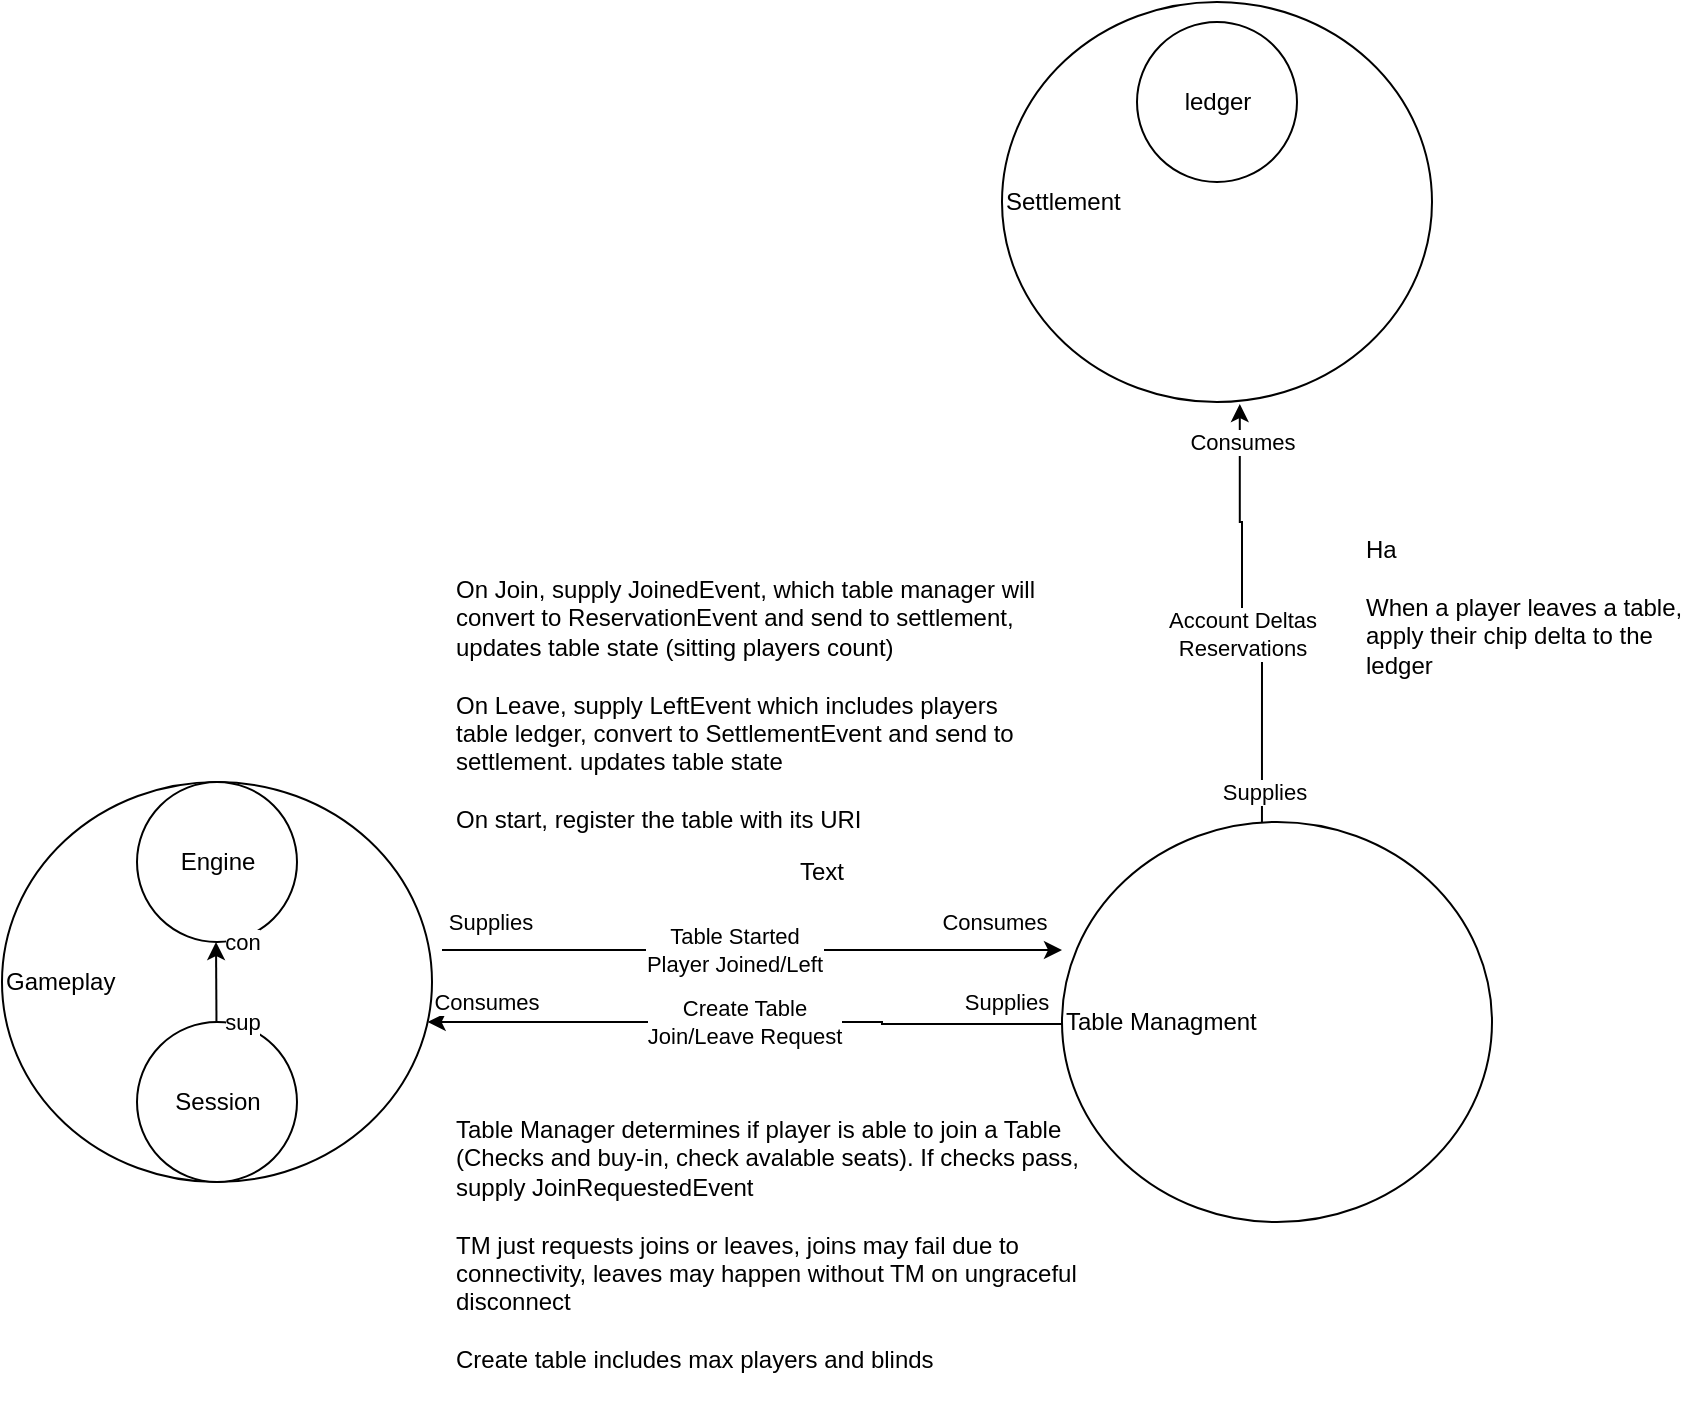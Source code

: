 <mxfile version="28.0.4">
  <diagram name="Page-1" id="XAfBVmz3x1FEeWxHeyyU">
    <mxGraphModel dx="1826" dy="1151" grid="1" gridSize="10" guides="1" tooltips="1" connect="1" arrows="1" fold="1" page="0" pageScale="1" pageWidth="850" pageHeight="1100" math="0" shadow="0">
      <root>
        <mxCell id="0" />
        <mxCell id="1" parent="0" />
        <mxCell id="BSz51D68srN_pXWGbieb-5" value="Table Managment" style="ellipse;whiteSpace=wrap;html=1;verticalAlign=middle;align=left;" parent="1" vertex="1">
          <mxGeometry x="490" y="230" width="215" height="200" as="geometry" />
        </mxCell>
        <mxCell id="BSz51D68srN_pXWGbieb-6" value="Settlement" style="ellipse;whiteSpace=wrap;html=1;verticalAlign=middle;align=left;" parent="1" vertex="1">
          <mxGeometry x="460" y="-180" width="215" height="200" as="geometry" />
        </mxCell>
        <mxCell id="BSz51D68srN_pXWGbieb-12" style="edgeStyle=orthogonalEdgeStyle;rounded=0;orthogonalLoop=1;jettySize=auto;html=1;exitX=0.465;exitY=0;exitDx=0;exitDy=0;exitPerimeter=0;entryX=0.553;entryY=1.005;entryDx=0;entryDy=0;entryPerimeter=0;" parent="1" source="BSz51D68srN_pXWGbieb-5" edge="1" target="BSz51D68srN_pXWGbieb-6">
          <mxGeometry relative="1" as="geometry">
            <mxPoint x="520" y="80" as="targetPoint" />
            <Array as="points">
              <mxPoint x="590" y="140" />
              <mxPoint x="580" y="140" />
              <mxPoint x="580" y="80" />
              <mxPoint x="579" y="80" />
            </Array>
          </mxGeometry>
        </mxCell>
        <mxCell id="BSz51D68srN_pXWGbieb-13" value="Supplies" style="edgeLabel;html=1;align=center;verticalAlign=middle;resizable=0;points=[];" parent="BSz51D68srN_pXWGbieb-12" vertex="1" connectable="0">
          <mxGeometry x="-0.857" y="-1" relative="1" as="geometry">
            <mxPoint as="offset" />
          </mxGeometry>
        </mxCell>
        <mxCell id="BSz51D68srN_pXWGbieb-14" value="Consumes" style="edgeLabel;html=1;align=center;verticalAlign=middle;resizable=0;points=[];" parent="BSz51D68srN_pXWGbieb-12" vertex="1" connectable="0">
          <mxGeometry x="0.811" y="-1" relative="1" as="geometry">
            <mxPoint y="-2" as="offset" />
          </mxGeometry>
        </mxCell>
        <mxCell id="BSz51D68srN_pXWGbieb-15" value="Account Deltas&lt;br&gt;Reservations" style="edgeLabel;html=1;align=center;verticalAlign=middle;resizable=0;points=[];" parent="BSz51D68srN_pXWGbieb-12" vertex="1" connectable="0">
          <mxGeometry x="-0.056" relative="1" as="geometry">
            <mxPoint as="offset" />
          </mxGeometry>
        </mxCell>
        <mxCell id="BSz51D68srN_pXWGbieb-20" style="edgeStyle=orthogonalEdgeStyle;rounded=0;orthogonalLoop=1;jettySize=auto;html=1;" parent="1" edge="1" target="BSz51D68srN_pXWGbieb-7">
          <mxGeometry relative="1" as="geometry">
            <mxPoint x="178" y="370" as="targetPoint" />
            <mxPoint x="490" y="329.48" as="sourcePoint" />
            <Array as="points">
              <mxPoint x="490" y="331" />
              <mxPoint x="400" y="331" />
              <mxPoint x="400" y="330" />
            </Array>
          </mxGeometry>
        </mxCell>
        <mxCell id="BSz51D68srN_pXWGbieb-22" value="Create Table&lt;br&gt;Join/Leave Request" style="edgeLabel;html=1;align=center;verticalAlign=middle;resizable=0;points=[];" parent="BSz51D68srN_pXWGbieb-20" vertex="1" connectable="0">
          <mxGeometry x="-0.057" y="3" relative="1" as="geometry">
            <mxPoint x="-11" y="-3" as="offset" />
          </mxGeometry>
        </mxCell>
        <mxCell id="I6zMd1pXKkDjreIHzY4Y-1" value="Supplies" style="edgeLabel;html=1;align=center;verticalAlign=middle;resizable=0;points=[];" vertex="1" connectable="0" parent="BSz51D68srN_pXWGbieb-20">
          <mxGeometry x="-0.81" y="2" relative="1" as="geometry">
            <mxPoint x="1" y="-13" as="offset" />
          </mxGeometry>
        </mxCell>
        <mxCell id="I6zMd1pXKkDjreIHzY4Y-2" value="Consumes" style="edgeLabel;html=1;align=center;verticalAlign=middle;resizable=0;points=[];" vertex="1" connectable="0" parent="BSz51D68srN_pXWGbieb-20">
          <mxGeometry x="0.802" y="-2" relative="1" as="geometry">
            <mxPoint x="-3" y="-8" as="offset" />
          </mxGeometry>
        </mxCell>
        <mxCell id="BSz51D68srN_pXWGbieb-7" value="Gameplay" style="ellipse;whiteSpace=wrap;html=1;verticalAlign=middle;align=left;" parent="1" vertex="1">
          <mxGeometry x="-40" y="210" width="215" height="200" as="geometry" />
        </mxCell>
        <mxCell id="BSz51D68srN_pXWGbieb-8" value="Engine" style="ellipse;whiteSpace=wrap;html=1;aspect=fixed;" parent="1" vertex="1">
          <mxGeometry x="27.5" y="210" width="80" height="80" as="geometry" />
        </mxCell>
        <mxCell id="BSz51D68srN_pXWGbieb-9" value="Session" style="ellipse;whiteSpace=wrap;html=1;aspect=fixed;" parent="1" vertex="1">
          <mxGeometry x="27.5" y="330" width="80" height="80" as="geometry" />
        </mxCell>
        <mxCell id="BSz51D68srN_pXWGbieb-10" value="" style="endArrow=classic;html=1;rounded=0;exitX=0.5;exitY=1;exitDx=0;exitDy=0;" parent="1" edge="1">
          <mxGeometry width="50" height="50" relative="1" as="geometry">
            <mxPoint x="67.24" y="330" as="sourcePoint" />
            <mxPoint x="67" y="290" as="targetPoint" />
          </mxGeometry>
        </mxCell>
        <mxCell id="BSz51D68srN_pXWGbieb-11" value="con" style="edgeLabel;html=1;align=center;verticalAlign=middle;resizable=0;points=[];" parent="BSz51D68srN_pXWGbieb-10" vertex="1" connectable="0">
          <mxGeometry x="-0.125" y="1" relative="1" as="geometry">
            <mxPoint x="14" y="-23" as="offset" />
          </mxGeometry>
        </mxCell>
        <mxCell id="BSz51D68srN_pXWGbieb-19" value="sup" style="edgeLabel;html=1;align=center;verticalAlign=middle;resizable=0;points=[];" parent="BSz51D68srN_pXWGbieb-10" vertex="1" connectable="0">
          <mxGeometry x="-0.389" relative="1" as="geometry">
            <mxPoint x="13" y="12" as="offset" />
          </mxGeometry>
        </mxCell>
        <mxCell id="BSz51D68srN_pXWGbieb-23" value="Table Manager determines if player is able to join a Table (Checks and buy-in, check avalable seats). If checks pass, supply JoinRequestedEvent&lt;br&gt;&lt;br&gt;TM just requests joins or leaves, joins may fail due to connectivity, leaves may happen without TM on ungraceful disconnect&lt;br&gt;&lt;br&gt;Create table includes max players and blinds" style="text;html=1;align=left;verticalAlign=top;whiteSpace=wrap;rounded=0;" parent="1" vertex="1">
          <mxGeometry x="185" y="370" width="340" height="150" as="geometry" />
        </mxCell>
        <mxCell id="BSz51D68srN_pXWGbieb-25" value="ledger" style="ellipse;whiteSpace=wrap;html=1;aspect=fixed;" parent="1" vertex="1">
          <mxGeometry x="527.5" y="-170" width="80" height="80" as="geometry" />
        </mxCell>
        <mxCell id="BSz51D68srN_pXWGbieb-27" value="Ha&lt;br&gt;&lt;br&gt;When a player leaves a table, apply their chip delta to the ledger&lt;div&gt;&lt;br&gt;&lt;/div&gt;" style="text;html=1;align=left;verticalAlign=top;whiteSpace=wrap;rounded=0;" parent="1" vertex="1">
          <mxGeometry x="640" y="80" width="170" height="120" as="geometry" />
        </mxCell>
        <mxCell id="I6zMd1pXKkDjreIHzY4Y-3" value="" style="endArrow=classic;html=1;rounded=0;" edge="1" parent="1">
          <mxGeometry width="50" height="50" relative="1" as="geometry">
            <mxPoint x="180" y="294" as="sourcePoint" />
            <mxPoint x="490" y="294" as="targetPoint" />
          </mxGeometry>
        </mxCell>
        <mxCell id="I6zMd1pXKkDjreIHzY4Y-4" value="Table Started&lt;br&gt;Player Joined/Left" style="edgeLabel;html=1;align=center;verticalAlign=middle;resizable=0;points=[];" vertex="1" connectable="0" parent="I6zMd1pXKkDjreIHzY4Y-3">
          <mxGeometry x="-0.062" relative="1" as="geometry">
            <mxPoint as="offset" />
          </mxGeometry>
        </mxCell>
        <mxCell id="I6zMd1pXKkDjreIHzY4Y-5" value="Supplies" style="edgeLabel;html=1;align=center;verticalAlign=middle;resizable=0;points=[];" vertex="1" connectable="0" parent="I6zMd1pXKkDjreIHzY4Y-3">
          <mxGeometry x="-0.846" y="2" relative="1" as="geometry">
            <mxPoint y="-12" as="offset" />
          </mxGeometry>
        </mxCell>
        <mxCell id="I6zMd1pXKkDjreIHzY4Y-6" value="Consumes" style="edgeLabel;html=1;align=center;verticalAlign=middle;resizable=0;points=[];" vertex="1" connectable="0" parent="I6zMd1pXKkDjreIHzY4Y-3">
          <mxGeometry x="0.78" y="2" relative="1" as="geometry">
            <mxPoint y="-12" as="offset" />
          </mxGeometry>
        </mxCell>
        <mxCell id="I6zMd1pXKkDjreIHzY4Y-8" value="Text" style="text;html=1;align=center;verticalAlign=middle;whiteSpace=wrap;rounded=0;" vertex="1" parent="1">
          <mxGeometry x="340" y="240" width="60" height="30" as="geometry" />
        </mxCell>
        <mxCell id="I6zMd1pXKkDjreIHzY4Y-10" value="On Join, supply JoinedEvent, which table manager will convert to ReservationEvent and send to settlement, updates table state (sitting players count)&lt;br&gt;&lt;br&gt;On Leave, supply LeftEvent which includes players table ledger, convert to SettlementEvent and send to settlement. updates table state&lt;br&gt;&lt;br&gt;On start, register the table with its URI" style="text;html=1;align=left;verticalAlign=top;whiteSpace=wrap;rounded=0;" vertex="1" parent="1">
          <mxGeometry x="185" y="100" width="300" height="150" as="geometry" />
        </mxCell>
      </root>
    </mxGraphModel>
  </diagram>
</mxfile>
